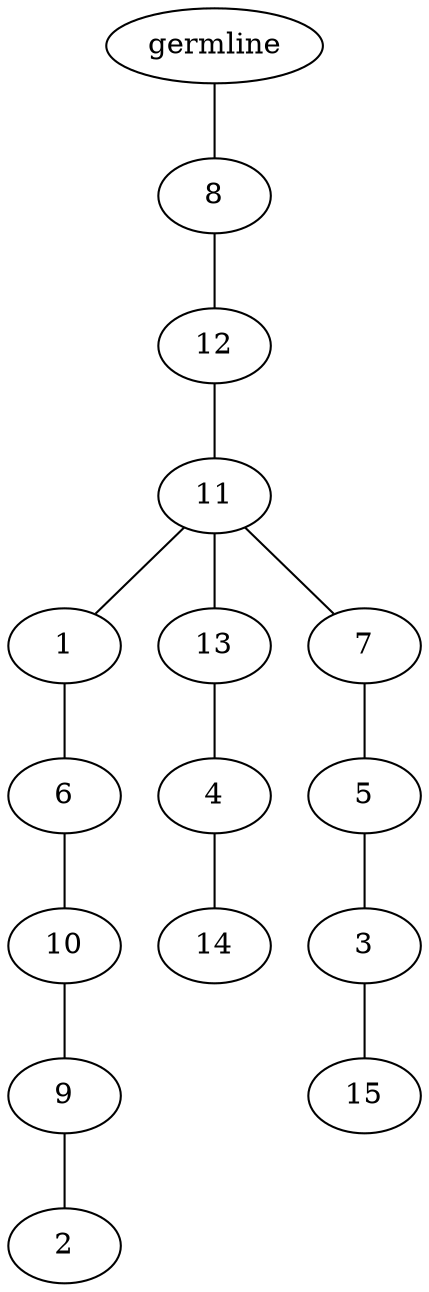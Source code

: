 graph tree {
    "140220359380512" [label="germline"];
    "140220359464320" [label="8"];
    "140220359465712" [label="12"];
    "140220359466960" [label="11"];
    "140220359561616" [label="1"];
    "140220359561664" [label="6"];
    "140220359562048" [label="10"];
    "140220359562336" [label="9"];
    "140220359562624" [label="2"];
    "140220359562288" [label="13"];
    "140220359562576" [label="4"];
    "140220359562912" [label="14"];
    "140220359562960" [label="7"];
    "140220359563440" [label="5"];
    "140220359563056" [label="3"];
    "140220359465472" [label="15"];
    "140220359380512" -- "140220359464320";
    "140220359464320" -- "140220359465712";
    "140220359465712" -- "140220359466960";
    "140220359466960" -- "140220359561616";
    "140220359466960" -- "140220359562288";
    "140220359466960" -- "140220359562960";
    "140220359561616" -- "140220359561664";
    "140220359561664" -- "140220359562048";
    "140220359562048" -- "140220359562336";
    "140220359562336" -- "140220359562624";
    "140220359562288" -- "140220359562576";
    "140220359562576" -- "140220359562912";
    "140220359562960" -- "140220359563440";
    "140220359563440" -- "140220359563056";
    "140220359563056" -- "140220359465472";
}
